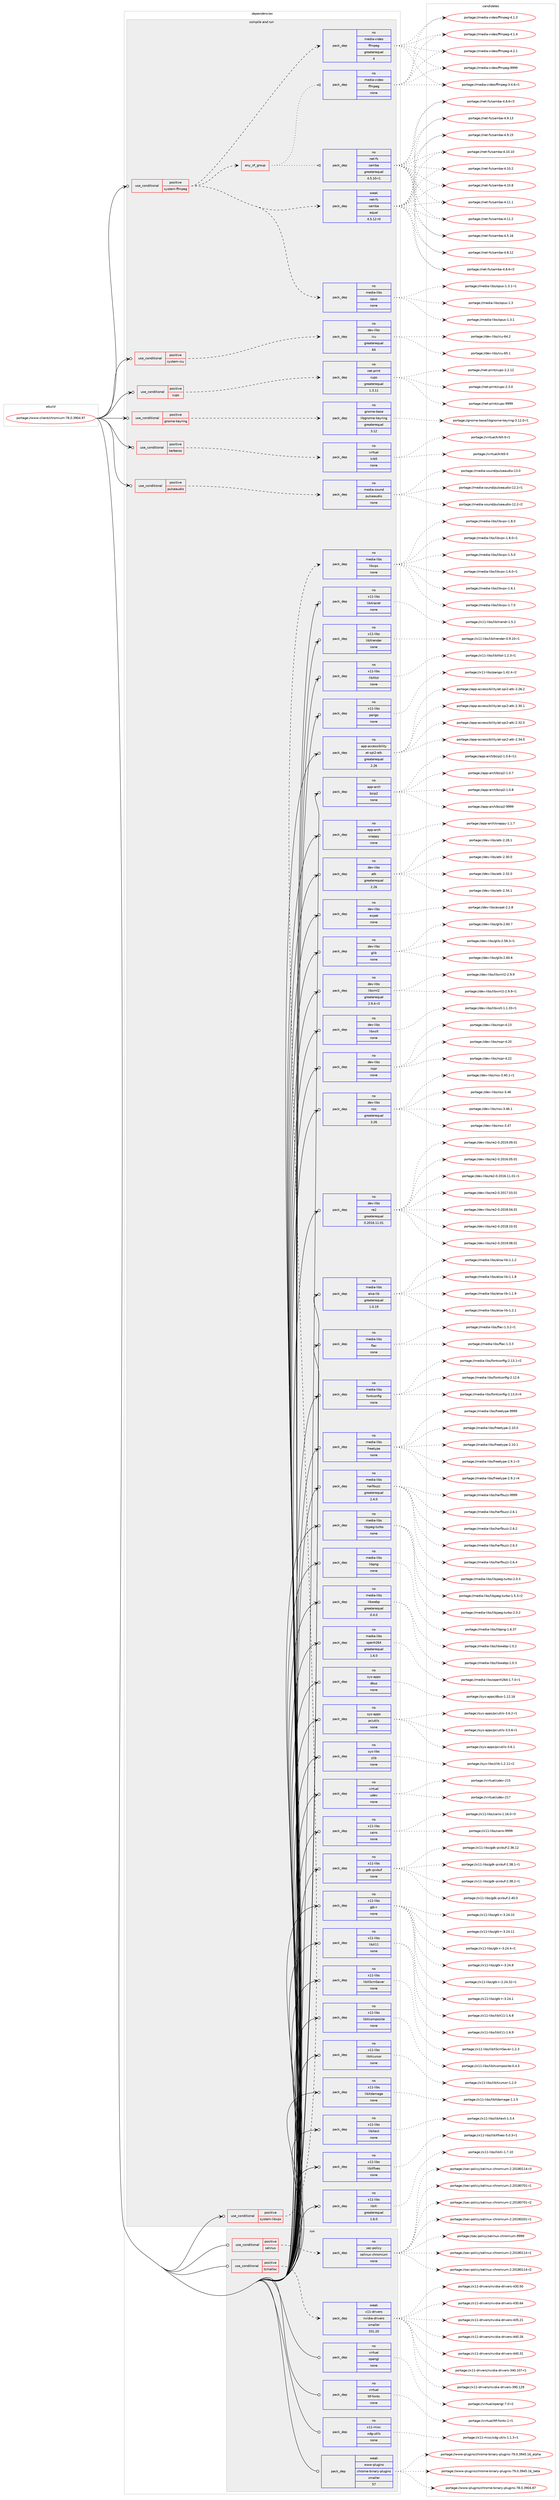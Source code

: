 digraph prolog {

# *************
# Graph options
# *************

newrank=true;
concentrate=true;
compound=true;
graph [rankdir=LR,fontname=Helvetica,fontsize=10,ranksep=1.5];#, ranksep=2.5, nodesep=0.2];
edge  [arrowhead=vee];
node  [fontname=Helvetica,fontsize=10];

# **********
# The ebuild
# **********

subgraph cluster_leftcol {
color=gray;
rank=same;
label=<<i>ebuild</i>>;
id [label="portage://www-client/chromium-78.0.3904.97", color=red, width=4, href="../www-client/chromium-78.0.3904.97.svg"];
}

# ****************
# The dependencies
# ****************

subgraph cluster_midcol {
color=gray;
label=<<i>dependencies</i>>;
subgraph cluster_compile {
fillcolor="#eeeeee";
style=filled;
label=<<i>compile</i>>;
}
subgraph cluster_compileandrun {
fillcolor="#eeeeee";
style=filled;
label=<<i>compile and run</i>>;
subgraph cond105910 {
dependency440175 [label=<<TABLE BORDER="0" CELLBORDER="1" CELLSPACING="0" CELLPADDING="4"><TR><TD ROWSPAN="3" CELLPADDING="10">use_conditional</TD></TR><TR><TD>positive</TD></TR><TR><TD>cups</TD></TR></TABLE>>, shape=none, color=red];
subgraph pack326461 {
dependency440176 [label=<<TABLE BORDER="0" CELLBORDER="1" CELLSPACING="0" CELLPADDING="4" WIDTH="220"><TR><TD ROWSPAN="6" CELLPADDING="30">pack_dep</TD></TR><TR><TD WIDTH="110">no</TD></TR><TR><TD>net-print</TD></TR><TR><TD>cups</TD></TR><TR><TD>greaterequal</TD></TR><TR><TD>1.3.11</TD></TR></TABLE>>, shape=none, color=blue];
}
dependency440175:e -> dependency440176:w [weight=20,style="dashed",arrowhead="vee"];
}
id:e -> dependency440175:w [weight=20,style="solid",arrowhead="odotvee"];
subgraph cond105911 {
dependency440177 [label=<<TABLE BORDER="0" CELLBORDER="1" CELLSPACING="0" CELLPADDING="4"><TR><TD ROWSPAN="3" CELLPADDING="10">use_conditional</TD></TR><TR><TD>positive</TD></TR><TR><TD>gnome-keyring</TD></TR></TABLE>>, shape=none, color=red];
subgraph pack326462 {
dependency440178 [label=<<TABLE BORDER="0" CELLBORDER="1" CELLSPACING="0" CELLPADDING="4" WIDTH="220"><TR><TD ROWSPAN="6" CELLPADDING="30">pack_dep</TD></TR><TR><TD WIDTH="110">no</TD></TR><TR><TD>gnome-base</TD></TR><TR><TD>libgnome-keyring</TD></TR><TR><TD>greaterequal</TD></TR><TR><TD>3.12</TD></TR></TABLE>>, shape=none, color=blue];
}
dependency440177:e -> dependency440178:w [weight=20,style="dashed",arrowhead="vee"];
}
id:e -> dependency440177:w [weight=20,style="solid",arrowhead="odotvee"];
subgraph cond105912 {
dependency440179 [label=<<TABLE BORDER="0" CELLBORDER="1" CELLSPACING="0" CELLPADDING="4"><TR><TD ROWSPAN="3" CELLPADDING="10">use_conditional</TD></TR><TR><TD>positive</TD></TR><TR><TD>kerberos</TD></TR></TABLE>>, shape=none, color=red];
subgraph pack326463 {
dependency440180 [label=<<TABLE BORDER="0" CELLBORDER="1" CELLSPACING="0" CELLPADDING="4" WIDTH="220"><TR><TD ROWSPAN="6" CELLPADDING="30">pack_dep</TD></TR><TR><TD WIDTH="110">no</TD></TR><TR><TD>virtual</TD></TR><TR><TD>krb5</TD></TR><TR><TD>none</TD></TR><TR><TD></TD></TR></TABLE>>, shape=none, color=blue];
}
dependency440179:e -> dependency440180:w [weight=20,style="dashed",arrowhead="vee"];
}
id:e -> dependency440179:w [weight=20,style="solid",arrowhead="odotvee"];
subgraph cond105913 {
dependency440181 [label=<<TABLE BORDER="0" CELLBORDER="1" CELLSPACING="0" CELLPADDING="4"><TR><TD ROWSPAN="3" CELLPADDING="10">use_conditional</TD></TR><TR><TD>positive</TD></TR><TR><TD>pulseaudio</TD></TR></TABLE>>, shape=none, color=red];
subgraph pack326464 {
dependency440182 [label=<<TABLE BORDER="0" CELLBORDER="1" CELLSPACING="0" CELLPADDING="4" WIDTH="220"><TR><TD ROWSPAN="6" CELLPADDING="30">pack_dep</TD></TR><TR><TD WIDTH="110">no</TD></TR><TR><TD>media-sound</TD></TR><TR><TD>pulseaudio</TD></TR><TR><TD>none</TD></TR><TR><TD></TD></TR></TABLE>>, shape=none, color=blue];
}
dependency440181:e -> dependency440182:w [weight=20,style="dashed",arrowhead="vee"];
}
id:e -> dependency440181:w [weight=20,style="solid",arrowhead="odotvee"];
subgraph cond105914 {
dependency440183 [label=<<TABLE BORDER="0" CELLBORDER="1" CELLSPACING="0" CELLPADDING="4"><TR><TD ROWSPAN="3" CELLPADDING="10">use_conditional</TD></TR><TR><TD>positive</TD></TR><TR><TD>system-ffmpeg</TD></TR></TABLE>>, shape=none, color=red];
subgraph pack326465 {
dependency440184 [label=<<TABLE BORDER="0" CELLBORDER="1" CELLSPACING="0" CELLPADDING="4" WIDTH="220"><TR><TD ROWSPAN="6" CELLPADDING="30">pack_dep</TD></TR><TR><TD WIDTH="110">no</TD></TR><TR><TD>media-video</TD></TR><TR><TD>ffmpeg</TD></TR><TR><TD>greaterequal</TD></TR><TR><TD>4</TD></TR></TABLE>>, shape=none, color=blue];
}
dependency440183:e -> dependency440184:w [weight=20,style="dashed",arrowhead="vee"];
subgraph any7538 {
dependency440185 [label=<<TABLE BORDER="0" CELLBORDER="1" CELLSPACING="0" CELLPADDING="4"><TR><TD CELLPADDING="10">any_of_group</TD></TR></TABLE>>, shape=none, color=red];subgraph pack326466 {
dependency440186 [label=<<TABLE BORDER="0" CELLBORDER="1" CELLSPACING="0" CELLPADDING="4" WIDTH="220"><TR><TD ROWSPAN="6" CELLPADDING="30">pack_dep</TD></TR><TR><TD WIDTH="110">no</TD></TR><TR><TD>media-video</TD></TR><TR><TD>ffmpeg</TD></TR><TR><TD>none</TD></TR><TR><TD></TD></TR></TABLE>>, shape=none, color=blue];
}
dependency440185:e -> dependency440186:w [weight=20,style="dotted",arrowhead="oinv"];
subgraph pack326467 {
dependency440187 [label=<<TABLE BORDER="0" CELLBORDER="1" CELLSPACING="0" CELLPADDING="4" WIDTH="220"><TR><TD ROWSPAN="6" CELLPADDING="30">pack_dep</TD></TR><TR><TD WIDTH="110">no</TD></TR><TR><TD>net-fs</TD></TR><TR><TD>samba</TD></TR><TR><TD>greaterequal</TD></TR><TR><TD>4.5.10-r1</TD></TR></TABLE>>, shape=none, color=blue];
}
dependency440185:e -> dependency440187:w [weight=20,style="dotted",arrowhead="oinv"];
}
dependency440183:e -> dependency440185:w [weight=20,style="dashed",arrowhead="vee"];
subgraph pack326468 {
dependency440188 [label=<<TABLE BORDER="0" CELLBORDER="1" CELLSPACING="0" CELLPADDING="4" WIDTH="220"><TR><TD ROWSPAN="6" CELLPADDING="30">pack_dep</TD></TR><TR><TD WIDTH="110">weak</TD></TR><TR><TD>net-fs</TD></TR><TR><TD>samba</TD></TR><TR><TD>equal</TD></TR><TR><TD>4.5.12-r0</TD></TR></TABLE>>, shape=none, color=blue];
}
dependency440183:e -> dependency440188:w [weight=20,style="dashed",arrowhead="vee"];
subgraph pack326469 {
dependency440189 [label=<<TABLE BORDER="0" CELLBORDER="1" CELLSPACING="0" CELLPADDING="4" WIDTH="220"><TR><TD ROWSPAN="6" CELLPADDING="30">pack_dep</TD></TR><TR><TD WIDTH="110">no</TD></TR><TR><TD>media-libs</TD></TR><TR><TD>opus</TD></TR><TR><TD>none</TD></TR><TR><TD></TD></TR></TABLE>>, shape=none, color=blue];
}
dependency440183:e -> dependency440189:w [weight=20,style="dashed",arrowhead="vee"];
}
id:e -> dependency440183:w [weight=20,style="solid",arrowhead="odotvee"];
subgraph cond105915 {
dependency440190 [label=<<TABLE BORDER="0" CELLBORDER="1" CELLSPACING="0" CELLPADDING="4"><TR><TD ROWSPAN="3" CELLPADDING="10">use_conditional</TD></TR><TR><TD>positive</TD></TR><TR><TD>system-icu</TD></TR></TABLE>>, shape=none, color=red];
subgraph pack326470 {
dependency440191 [label=<<TABLE BORDER="0" CELLBORDER="1" CELLSPACING="0" CELLPADDING="4" WIDTH="220"><TR><TD ROWSPAN="6" CELLPADDING="30">pack_dep</TD></TR><TR><TD WIDTH="110">no</TD></TR><TR><TD>dev-libs</TD></TR><TR><TD>icu</TD></TR><TR><TD>greaterequal</TD></TR><TR><TD>64</TD></TR></TABLE>>, shape=none, color=blue];
}
dependency440190:e -> dependency440191:w [weight=20,style="dashed",arrowhead="vee"];
}
id:e -> dependency440190:w [weight=20,style="solid",arrowhead="odotvee"];
subgraph cond105916 {
dependency440192 [label=<<TABLE BORDER="0" CELLBORDER="1" CELLSPACING="0" CELLPADDING="4"><TR><TD ROWSPAN="3" CELLPADDING="10">use_conditional</TD></TR><TR><TD>positive</TD></TR><TR><TD>system-libvpx</TD></TR></TABLE>>, shape=none, color=red];
subgraph pack326471 {
dependency440193 [label=<<TABLE BORDER="0" CELLBORDER="1" CELLSPACING="0" CELLPADDING="4" WIDTH="220"><TR><TD ROWSPAN="6" CELLPADDING="30">pack_dep</TD></TR><TR><TD WIDTH="110">no</TD></TR><TR><TD>media-libs</TD></TR><TR><TD>libvpx</TD></TR><TR><TD>none</TD></TR><TR><TD></TD></TR></TABLE>>, shape=none, color=blue];
}
dependency440192:e -> dependency440193:w [weight=20,style="dashed",arrowhead="vee"];
}
id:e -> dependency440192:w [weight=20,style="solid",arrowhead="odotvee"];
subgraph pack326472 {
dependency440194 [label=<<TABLE BORDER="0" CELLBORDER="1" CELLSPACING="0" CELLPADDING="4" WIDTH="220"><TR><TD ROWSPAN="6" CELLPADDING="30">pack_dep</TD></TR><TR><TD WIDTH="110">no</TD></TR><TR><TD>app-accessibility</TD></TR><TR><TD>at-spi2-atk</TD></TR><TR><TD>greaterequal</TD></TR><TR><TD>2.26</TD></TR></TABLE>>, shape=none, color=blue];
}
id:e -> dependency440194:w [weight=20,style="solid",arrowhead="odotvee"];
subgraph pack326473 {
dependency440195 [label=<<TABLE BORDER="0" CELLBORDER="1" CELLSPACING="0" CELLPADDING="4" WIDTH="220"><TR><TD ROWSPAN="6" CELLPADDING="30">pack_dep</TD></TR><TR><TD WIDTH="110">no</TD></TR><TR><TD>app-arch</TD></TR><TR><TD>bzip2</TD></TR><TR><TD>none</TD></TR><TR><TD></TD></TR></TABLE>>, shape=none, color=blue];
}
id:e -> dependency440195:w [weight=20,style="solid",arrowhead="odotvee"];
subgraph pack326474 {
dependency440196 [label=<<TABLE BORDER="0" CELLBORDER="1" CELLSPACING="0" CELLPADDING="4" WIDTH="220"><TR><TD ROWSPAN="6" CELLPADDING="30">pack_dep</TD></TR><TR><TD WIDTH="110">no</TD></TR><TR><TD>app-arch</TD></TR><TR><TD>snappy</TD></TR><TR><TD>none</TD></TR><TR><TD></TD></TR></TABLE>>, shape=none, color=blue];
}
id:e -> dependency440196:w [weight=20,style="solid",arrowhead="odotvee"];
subgraph pack326475 {
dependency440197 [label=<<TABLE BORDER="0" CELLBORDER="1" CELLSPACING="0" CELLPADDING="4" WIDTH="220"><TR><TD ROWSPAN="6" CELLPADDING="30">pack_dep</TD></TR><TR><TD WIDTH="110">no</TD></TR><TR><TD>dev-libs</TD></TR><TR><TD>atk</TD></TR><TR><TD>greaterequal</TD></TR><TR><TD>2.26</TD></TR></TABLE>>, shape=none, color=blue];
}
id:e -> dependency440197:w [weight=20,style="solid",arrowhead="odotvee"];
subgraph pack326476 {
dependency440198 [label=<<TABLE BORDER="0" CELLBORDER="1" CELLSPACING="0" CELLPADDING="4" WIDTH="220"><TR><TD ROWSPAN="6" CELLPADDING="30">pack_dep</TD></TR><TR><TD WIDTH="110">no</TD></TR><TR><TD>dev-libs</TD></TR><TR><TD>expat</TD></TR><TR><TD>none</TD></TR><TR><TD></TD></TR></TABLE>>, shape=none, color=blue];
}
id:e -> dependency440198:w [weight=20,style="solid",arrowhead="odotvee"];
subgraph pack326477 {
dependency440199 [label=<<TABLE BORDER="0" CELLBORDER="1" CELLSPACING="0" CELLPADDING="4" WIDTH="220"><TR><TD ROWSPAN="6" CELLPADDING="30">pack_dep</TD></TR><TR><TD WIDTH="110">no</TD></TR><TR><TD>dev-libs</TD></TR><TR><TD>glib</TD></TR><TR><TD>none</TD></TR><TR><TD></TD></TR></TABLE>>, shape=none, color=blue];
}
id:e -> dependency440199:w [weight=20,style="solid",arrowhead="odotvee"];
subgraph pack326478 {
dependency440200 [label=<<TABLE BORDER="0" CELLBORDER="1" CELLSPACING="0" CELLPADDING="4" WIDTH="220"><TR><TD ROWSPAN="6" CELLPADDING="30">pack_dep</TD></TR><TR><TD WIDTH="110">no</TD></TR><TR><TD>dev-libs</TD></TR><TR><TD>libxml2</TD></TR><TR><TD>greaterequal</TD></TR><TR><TD>2.9.4-r3</TD></TR></TABLE>>, shape=none, color=blue];
}
id:e -> dependency440200:w [weight=20,style="solid",arrowhead="odotvee"];
subgraph pack326479 {
dependency440201 [label=<<TABLE BORDER="0" CELLBORDER="1" CELLSPACING="0" CELLPADDING="4" WIDTH="220"><TR><TD ROWSPAN="6" CELLPADDING="30">pack_dep</TD></TR><TR><TD WIDTH="110">no</TD></TR><TR><TD>dev-libs</TD></TR><TR><TD>libxslt</TD></TR><TR><TD>none</TD></TR><TR><TD></TD></TR></TABLE>>, shape=none, color=blue];
}
id:e -> dependency440201:w [weight=20,style="solid",arrowhead="odotvee"];
subgraph pack326480 {
dependency440202 [label=<<TABLE BORDER="0" CELLBORDER="1" CELLSPACING="0" CELLPADDING="4" WIDTH="220"><TR><TD ROWSPAN="6" CELLPADDING="30">pack_dep</TD></TR><TR><TD WIDTH="110">no</TD></TR><TR><TD>dev-libs</TD></TR><TR><TD>nspr</TD></TR><TR><TD>none</TD></TR><TR><TD></TD></TR></TABLE>>, shape=none, color=blue];
}
id:e -> dependency440202:w [weight=20,style="solid",arrowhead="odotvee"];
subgraph pack326481 {
dependency440203 [label=<<TABLE BORDER="0" CELLBORDER="1" CELLSPACING="0" CELLPADDING="4" WIDTH="220"><TR><TD ROWSPAN="6" CELLPADDING="30">pack_dep</TD></TR><TR><TD WIDTH="110">no</TD></TR><TR><TD>dev-libs</TD></TR><TR><TD>nss</TD></TR><TR><TD>greaterequal</TD></TR><TR><TD>3.26</TD></TR></TABLE>>, shape=none, color=blue];
}
id:e -> dependency440203:w [weight=20,style="solid",arrowhead="odotvee"];
subgraph pack326482 {
dependency440204 [label=<<TABLE BORDER="0" CELLBORDER="1" CELLSPACING="0" CELLPADDING="4" WIDTH="220"><TR><TD ROWSPAN="6" CELLPADDING="30">pack_dep</TD></TR><TR><TD WIDTH="110">no</TD></TR><TR><TD>dev-libs</TD></TR><TR><TD>re2</TD></TR><TR><TD>greaterequal</TD></TR><TR><TD>0.2016.11.01</TD></TR></TABLE>>, shape=none, color=blue];
}
id:e -> dependency440204:w [weight=20,style="solid",arrowhead="odotvee"];
subgraph pack326483 {
dependency440205 [label=<<TABLE BORDER="0" CELLBORDER="1" CELLSPACING="0" CELLPADDING="4" WIDTH="220"><TR><TD ROWSPAN="6" CELLPADDING="30">pack_dep</TD></TR><TR><TD WIDTH="110">no</TD></TR><TR><TD>media-libs</TD></TR><TR><TD>alsa-lib</TD></TR><TR><TD>greaterequal</TD></TR><TR><TD>1.0.19</TD></TR></TABLE>>, shape=none, color=blue];
}
id:e -> dependency440205:w [weight=20,style="solid",arrowhead="odotvee"];
subgraph pack326484 {
dependency440206 [label=<<TABLE BORDER="0" CELLBORDER="1" CELLSPACING="0" CELLPADDING="4" WIDTH="220"><TR><TD ROWSPAN="6" CELLPADDING="30">pack_dep</TD></TR><TR><TD WIDTH="110">no</TD></TR><TR><TD>media-libs</TD></TR><TR><TD>flac</TD></TR><TR><TD>none</TD></TR><TR><TD></TD></TR></TABLE>>, shape=none, color=blue];
}
id:e -> dependency440206:w [weight=20,style="solid",arrowhead="odotvee"];
subgraph pack326485 {
dependency440207 [label=<<TABLE BORDER="0" CELLBORDER="1" CELLSPACING="0" CELLPADDING="4" WIDTH="220"><TR><TD ROWSPAN="6" CELLPADDING="30">pack_dep</TD></TR><TR><TD WIDTH="110">no</TD></TR><TR><TD>media-libs</TD></TR><TR><TD>fontconfig</TD></TR><TR><TD>none</TD></TR><TR><TD></TD></TR></TABLE>>, shape=none, color=blue];
}
id:e -> dependency440207:w [weight=20,style="solid",arrowhead="odotvee"];
subgraph pack326486 {
dependency440208 [label=<<TABLE BORDER="0" CELLBORDER="1" CELLSPACING="0" CELLPADDING="4" WIDTH="220"><TR><TD ROWSPAN="6" CELLPADDING="30">pack_dep</TD></TR><TR><TD WIDTH="110">no</TD></TR><TR><TD>media-libs</TD></TR><TR><TD>freetype</TD></TR><TR><TD>none</TD></TR><TR><TD></TD></TR></TABLE>>, shape=none, color=blue];
}
id:e -> dependency440208:w [weight=20,style="solid",arrowhead="odotvee"];
subgraph pack326487 {
dependency440209 [label=<<TABLE BORDER="0" CELLBORDER="1" CELLSPACING="0" CELLPADDING="4" WIDTH="220"><TR><TD ROWSPAN="6" CELLPADDING="30">pack_dep</TD></TR><TR><TD WIDTH="110">no</TD></TR><TR><TD>media-libs</TD></TR><TR><TD>harfbuzz</TD></TR><TR><TD>greaterequal</TD></TR><TR><TD>2.4.0</TD></TR></TABLE>>, shape=none, color=blue];
}
id:e -> dependency440209:w [weight=20,style="solid",arrowhead="odotvee"];
subgraph pack326488 {
dependency440210 [label=<<TABLE BORDER="0" CELLBORDER="1" CELLSPACING="0" CELLPADDING="4" WIDTH="220"><TR><TD ROWSPAN="6" CELLPADDING="30">pack_dep</TD></TR><TR><TD WIDTH="110">no</TD></TR><TR><TD>media-libs</TD></TR><TR><TD>libjpeg-turbo</TD></TR><TR><TD>none</TD></TR><TR><TD></TD></TR></TABLE>>, shape=none, color=blue];
}
id:e -> dependency440210:w [weight=20,style="solid",arrowhead="odotvee"];
subgraph pack326489 {
dependency440211 [label=<<TABLE BORDER="0" CELLBORDER="1" CELLSPACING="0" CELLPADDING="4" WIDTH="220"><TR><TD ROWSPAN="6" CELLPADDING="30">pack_dep</TD></TR><TR><TD WIDTH="110">no</TD></TR><TR><TD>media-libs</TD></TR><TR><TD>libpng</TD></TR><TR><TD>none</TD></TR><TR><TD></TD></TR></TABLE>>, shape=none, color=blue];
}
id:e -> dependency440211:w [weight=20,style="solid",arrowhead="odotvee"];
subgraph pack326490 {
dependency440212 [label=<<TABLE BORDER="0" CELLBORDER="1" CELLSPACING="0" CELLPADDING="4" WIDTH="220"><TR><TD ROWSPAN="6" CELLPADDING="30">pack_dep</TD></TR><TR><TD WIDTH="110">no</TD></TR><TR><TD>media-libs</TD></TR><TR><TD>libwebp</TD></TR><TR><TD>greaterequal</TD></TR><TR><TD>0.4.0</TD></TR></TABLE>>, shape=none, color=blue];
}
id:e -> dependency440212:w [weight=20,style="solid",arrowhead="odotvee"];
subgraph pack326491 {
dependency440213 [label=<<TABLE BORDER="0" CELLBORDER="1" CELLSPACING="0" CELLPADDING="4" WIDTH="220"><TR><TD ROWSPAN="6" CELLPADDING="30">pack_dep</TD></TR><TR><TD WIDTH="110">no</TD></TR><TR><TD>media-libs</TD></TR><TR><TD>openh264</TD></TR><TR><TD>greaterequal</TD></TR><TR><TD>1.6.0</TD></TR></TABLE>>, shape=none, color=blue];
}
id:e -> dependency440213:w [weight=20,style="solid",arrowhead="odotvee"];
subgraph pack326492 {
dependency440214 [label=<<TABLE BORDER="0" CELLBORDER="1" CELLSPACING="0" CELLPADDING="4" WIDTH="220"><TR><TD ROWSPAN="6" CELLPADDING="30">pack_dep</TD></TR><TR><TD WIDTH="110">no</TD></TR><TR><TD>sys-apps</TD></TR><TR><TD>dbus</TD></TR><TR><TD>none</TD></TR><TR><TD></TD></TR></TABLE>>, shape=none, color=blue];
}
id:e -> dependency440214:w [weight=20,style="solid",arrowhead="odotvee"];
subgraph pack326493 {
dependency440215 [label=<<TABLE BORDER="0" CELLBORDER="1" CELLSPACING="0" CELLPADDING="4" WIDTH="220"><TR><TD ROWSPAN="6" CELLPADDING="30">pack_dep</TD></TR><TR><TD WIDTH="110">no</TD></TR><TR><TD>sys-apps</TD></TR><TR><TD>pciutils</TD></TR><TR><TD>none</TD></TR><TR><TD></TD></TR></TABLE>>, shape=none, color=blue];
}
id:e -> dependency440215:w [weight=20,style="solid",arrowhead="odotvee"];
subgraph pack326494 {
dependency440216 [label=<<TABLE BORDER="0" CELLBORDER="1" CELLSPACING="0" CELLPADDING="4" WIDTH="220"><TR><TD ROWSPAN="6" CELLPADDING="30">pack_dep</TD></TR><TR><TD WIDTH="110">no</TD></TR><TR><TD>sys-libs</TD></TR><TR><TD>zlib</TD></TR><TR><TD>none</TD></TR><TR><TD></TD></TR></TABLE>>, shape=none, color=blue];
}
id:e -> dependency440216:w [weight=20,style="solid",arrowhead="odotvee"];
subgraph pack326495 {
dependency440217 [label=<<TABLE BORDER="0" CELLBORDER="1" CELLSPACING="0" CELLPADDING="4" WIDTH="220"><TR><TD ROWSPAN="6" CELLPADDING="30">pack_dep</TD></TR><TR><TD WIDTH="110">no</TD></TR><TR><TD>virtual</TD></TR><TR><TD>udev</TD></TR><TR><TD>none</TD></TR><TR><TD></TD></TR></TABLE>>, shape=none, color=blue];
}
id:e -> dependency440217:w [weight=20,style="solid",arrowhead="odotvee"];
subgraph pack326496 {
dependency440218 [label=<<TABLE BORDER="0" CELLBORDER="1" CELLSPACING="0" CELLPADDING="4" WIDTH="220"><TR><TD ROWSPAN="6" CELLPADDING="30">pack_dep</TD></TR><TR><TD WIDTH="110">no</TD></TR><TR><TD>x11-libs</TD></TR><TR><TD>cairo</TD></TR><TR><TD>none</TD></TR><TR><TD></TD></TR></TABLE>>, shape=none, color=blue];
}
id:e -> dependency440218:w [weight=20,style="solid",arrowhead="odotvee"];
subgraph pack326497 {
dependency440219 [label=<<TABLE BORDER="0" CELLBORDER="1" CELLSPACING="0" CELLPADDING="4" WIDTH="220"><TR><TD ROWSPAN="6" CELLPADDING="30">pack_dep</TD></TR><TR><TD WIDTH="110">no</TD></TR><TR><TD>x11-libs</TD></TR><TR><TD>gdk-pixbuf</TD></TR><TR><TD>none</TD></TR><TR><TD></TD></TR></TABLE>>, shape=none, color=blue];
}
id:e -> dependency440219:w [weight=20,style="solid",arrowhead="odotvee"];
subgraph pack326498 {
dependency440220 [label=<<TABLE BORDER="0" CELLBORDER="1" CELLSPACING="0" CELLPADDING="4" WIDTH="220"><TR><TD ROWSPAN="6" CELLPADDING="30">pack_dep</TD></TR><TR><TD WIDTH="110">no</TD></TR><TR><TD>x11-libs</TD></TR><TR><TD>gtk+</TD></TR><TR><TD>none</TD></TR><TR><TD></TD></TR></TABLE>>, shape=none, color=blue];
}
id:e -> dependency440220:w [weight=20,style="solid",arrowhead="odotvee"];
subgraph pack326499 {
dependency440221 [label=<<TABLE BORDER="0" CELLBORDER="1" CELLSPACING="0" CELLPADDING="4" WIDTH="220"><TR><TD ROWSPAN="6" CELLPADDING="30">pack_dep</TD></TR><TR><TD WIDTH="110">no</TD></TR><TR><TD>x11-libs</TD></TR><TR><TD>libX11</TD></TR><TR><TD>none</TD></TR><TR><TD></TD></TR></TABLE>>, shape=none, color=blue];
}
id:e -> dependency440221:w [weight=20,style="solid",arrowhead="odotvee"];
subgraph pack326500 {
dependency440222 [label=<<TABLE BORDER="0" CELLBORDER="1" CELLSPACING="0" CELLPADDING="4" WIDTH="220"><TR><TD ROWSPAN="6" CELLPADDING="30">pack_dep</TD></TR><TR><TD WIDTH="110">no</TD></TR><TR><TD>x11-libs</TD></TR><TR><TD>libXScrnSaver</TD></TR><TR><TD>none</TD></TR><TR><TD></TD></TR></TABLE>>, shape=none, color=blue];
}
id:e -> dependency440222:w [weight=20,style="solid",arrowhead="odotvee"];
subgraph pack326501 {
dependency440223 [label=<<TABLE BORDER="0" CELLBORDER="1" CELLSPACING="0" CELLPADDING="4" WIDTH="220"><TR><TD ROWSPAN="6" CELLPADDING="30">pack_dep</TD></TR><TR><TD WIDTH="110">no</TD></TR><TR><TD>x11-libs</TD></TR><TR><TD>libXcomposite</TD></TR><TR><TD>none</TD></TR><TR><TD></TD></TR></TABLE>>, shape=none, color=blue];
}
id:e -> dependency440223:w [weight=20,style="solid",arrowhead="odotvee"];
subgraph pack326502 {
dependency440224 [label=<<TABLE BORDER="0" CELLBORDER="1" CELLSPACING="0" CELLPADDING="4" WIDTH="220"><TR><TD ROWSPAN="6" CELLPADDING="30">pack_dep</TD></TR><TR><TD WIDTH="110">no</TD></TR><TR><TD>x11-libs</TD></TR><TR><TD>libXcursor</TD></TR><TR><TD>none</TD></TR><TR><TD></TD></TR></TABLE>>, shape=none, color=blue];
}
id:e -> dependency440224:w [weight=20,style="solid",arrowhead="odotvee"];
subgraph pack326503 {
dependency440225 [label=<<TABLE BORDER="0" CELLBORDER="1" CELLSPACING="0" CELLPADDING="4" WIDTH="220"><TR><TD ROWSPAN="6" CELLPADDING="30">pack_dep</TD></TR><TR><TD WIDTH="110">no</TD></TR><TR><TD>x11-libs</TD></TR><TR><TD>libXdamage</TD></TR><TR><TD>none</TD></TR><TR><TD></TD></TR></TABLE>>, shape=none, color=blue];
}
id:e -> dependency440225:w [weight=20,style="solid",arrowhead="odotvee"];
subgraph pack326504 {
dependency440226 [label=<<TABLE BORDER="0" CELLBORDER="1" CELLSPACING="0" CELLPADDING="4" WIDTH="220"><TR><TD ROWSPAN="6" CELLPADDING="30">pack_dep</TD></TR><TR><TD WIDTH="110">no</TD></TR><TR><TD>x11-libs</TD></TR><TR><TD>libXext</TD></TR><TR><TD>none</TD></TR><TR><TD></TD></TR></TABLE>>, shape=none, color=blue];
}
id:e -> dependency440226:w [weight=20,style="solid",arrowhead="odotvee"];
subgraph pack326505 {
dependency440227 [label=<<TABLE BORDER="0" CELLBORDER="1" CELLSPACING="0" CELLPADDING="4" WIDTH="220"><TR><TD ROWSPAN="6" CELLPADDING="30">pack_dep</TD></TR><TR><TD WIDTH="110">no</TD></TR><TR><TD>x11-libs</TD></TR><TR><TD>libXfixes</TD></TR><TR><TD>none</TD></TR><TR><TD></TD></TR></TABLE>>, shape=none, color=blue];
}
id:e -> dependency440227:w [weight=20,style="solid",arrowhead="odotvee"];
subgraph pack326506 {
dependency440228 [label=<<TABLE BORDER="0" CELLBORDER="1" CELLSPACING="0" CELLPADDING="4" WIDTH="220"><TR><TD ROWSPAN="6" CELLPADDING="30">pack_dep</TD></TR><TR><TD WIDTH="110">no</TD></TR><TR><TD>x11-libs</TD></TR><TR><TD>libXi</TD></TR><TR><TD>greaterequal</TD></TR><TR><TD>1.6.0</TD></TR></TABLE>>, shape=none, color=blue];
}
id:e -> dependency440228:w [weight=20,style="solid",arrowhead="odotvee"];
subgraph pack326507 {
dependency440229 [label=<<TABLE BORDER="0" CELLBORDER="1" CELLSPACING="0" CELLPADDING="4" WIDTH="220"><TR><TD ROWSPAN="6" CELLPADDING="30">pack_dep</TD></TR><TR><TD WIDTH="110">no</TD></TR><TR><TD>x11-libs</TD></TR><TR><TD>libXrandr</TD></TR><TR><TD>none</TD></TR><TR><TD></TD></TR></TABLE>>, shape=none, color=blue];
}
id:e -> dependency440229:w [weight=20,style="solid",arrowhead="odotvee"];
subgraph pack326508 {
dependency440230 [label=<<TABLE BORDER="0" CELLBORDER="1" CELLSPACING="0" CELLPADDING="4" WIDTH="220"><TR><TD ROWSPAN="6" CELLPADDING="30">pack_dep</TD></TR><TR><TD WIDTH="110">no</TD></TR><TR><TD>x11-libs</TD></TR><TR><TD>libXrender</TD></TR><TR><TD>none</TD></TR><TR><TD></TD></TR></TABLE>>, shape=none, color=blue];
}
id:e -> dependency440230:w [weight=20,style="solid",arrowhead="odotvee"];
subgraph pack326509 {
dependency440231 [label=<<TABLE BORDER="0" CELLBORDER="1" CELLSPACING="0" CELLPADDING="4" WIDTH="220"><TR><TD ROWSPAN="6" CELLPADDING="30">pack_dep</TD></TR><TR><TD WIDTH="110">no</TD></TR><TR><TD>x11-libs</TD></TR><TR><TD>libXtst</TD></TR><TR><TD>none</TD></TR><TR><TD></TD></TR></TABLE>>, shape=none, color=blue];
}
id:e -> dependency440231:w [weight=20,style="solid",arrowhead="odotvee"];
subgraph pack326510 {
dependency440232 [label=<<TABLE BORDER="0" CELLBORDER="1" CELLSPACING="0" CELLPADDING="4" WIDTH="220"><TR><TD ROWSPAN="6" CELLPADDING="30">pack_dep</TD></TR><TR><TD WIDTH="110">no</TD></TR><TR><TD>x11-libs</TD></TR><TR><TD>pango</TD></TR><TR><TD>none</TD></TR><TR><TD></TD></TR></TABLE>>, shape=none, color=blue];
}
id:e -> dependency440232:w [weight=20,style="solid",arrowhead="odotvee"];
}
subgraph cluster_run {
fillcolor="#eeeeee";
style=filled;
label=<<i>run</i>>;
subgraph cond105917 {
dependency440233 [label=<<TABLE BORDER="0" CELLBORDER="1" CELLSPACING="0" CELLPADDING="4"><TR><TD ROWSPAN="3" CELLPADDING="10">use_conditional</TD></TR><TR><TD>positive</TD></TR><TR><TD>selinux</TD></TR></TABLE>>, shape=none, color=red];
subgraph pack326511 {
dependency440234 [label=<<TABLE BORDER="0" CELLBORDER="1" CELLSPACING="0" CELLPADDING="4" WIDTH="220"><TR><TD ROWSPAN="6" CELLPADDING="30">pack_dep</TD></TR><TR><TD WIDTH="110">no</TD></TR><TR><TD>sec-policy</TD></TR><TR><TD>selinux-chromium</TD></TR><TR><TD>none</TD></TR><TR><TD></TD></TR></TABLE>>, shape=none, color=blue];
}
dependency440233:e -> dependency440234:w [weight=20,style="dashed",arrowhead="vee"];
}
id:e -> dependency440233:w [weight=20,style="solid",arrowhead="odot"];
subgraph cond105918 {
dependency440235 [label=<<TABLE BORDER="0" CELLBORDER="1" CELLSPACING="0" CELLPADDING="4"><TR><TD ROWSPAN="3" CELLPADDING="10">use_conditional</TD></TR><TR><TD>positive</TD></TR><TR><TD>tcmalloc</TD></TR></TABLE>>, shape=none, color=red];
subgraph pack326512 {
dependency440236 [label=<<TABLE BORDER="0" CELLBORDER="1" CELLSPACING="0" CELLPADDING="4" WIDTH="220"><TR><TD ROWSPAN="6" CELLPADDING="30">pack_dep</TD></TR><TR><TD WIDTH="110">weak</TD></TR><TR><TD>x11-drivers</TD></TR><TR><TD>nvidia-drivers</TD></TR><TR><TD>smaller</TD></TR><TR><TD>331.20</TD></TR></TABLE>>, shape=none, color=blue];
}
dependency440235:e -> dependency440236:w [weight=20,style="dashed",arrowhead="vee"];
}
id:e -> dependency440235:w [weight=20,style="solid",arrowhead="odot"];
subgraph pack326513 {
dependency440237 [label=<<TABLE BORDER="0" CELLBORDER="1" CELLSPACING="0" CELLPADDING="4" WIDTH="220"><TR><TD ROWSPAN="6" CELLPADDING="30">pack_dep</TD></TR><TR><TD WIDTH="110">no</TD></TR><TR><TD>virtual</TD></TR><TR><TD>opengl</TD></TR><TR><TD>none</TD></TR><TR><TD></TD></TR></TABLE>>, shape=none, color=blue];
}
id:e -> dependency440237:w [weight=20,style="solid",arrowhead="odot"];
subgraph pack326514 {
dependency440238 [label=<<TABLE BORDER="0" CELLBORDER="1" CELLSPACING="0" CELLPADDING="4" WIDTH="220"><TR><TD ROWSPAN="6" CELLPADDING="30">pack_dep</TD></TR><TR><TD WIDTH="110">no</TD></TR><TR><TD>virtual</TD></TR><TR><TD>ttf-fonts</TD></TR><TR><TD>none</TD></TR><TR><TD></TD></TR></TABLE>>, shape=none, color=blue];
}
id:e -> dependency440238:w [weight=20,style="solid",arrowhead="odot"];
subgraph pack326515 {
dependency440239 [label=<<TABLE BORDER="0" CELLBORDER="1" CELLSPACING="0" CELLPADDING="4" WIDTH="220"><TR><TD ROWSPAN="6" CELLPADDING="30">pack_dep</TD></TR><TR><TD WIDTH="110">no</TD></TR><TR><TD>x11-misc</TD></TR><TR><TD>xdg-utils</TD></TR><TR><TD>none</TD></TR><TR><TD></TD></TR></TABLE>>, shape=none, color=blue];
}
id:e -> dependency440239:w [weight=20,style="solid",arrowhead="odot"];
subgraph pack326516 {
dependency440240 [label=<<TABLE BORDER="0" CELLBORDER="1" CELLSPACING="0" CELLPADDING="4" WIDTH="220"><TR><TD ROWSPAN="6" CELLPADDING="30">pack_dep</TD></TR><TR><TD WIDTH="110">weak</TD></TR><TR><TD>www-plugins</TD></TR><TR><TD>chrome-binary-plugins</TD></TR><TR><TD>smaller</TD></TR><TR><TD>57</TD></TR></TABLE>>, shape=none, color=blue];
}
id:e -> dependency440240:w [weight=20,style="solid",arrowhead="odot"];
}
}

# **************
# The candidates
# **************

subgraph cluster_choices {
rank=same;
color=gray;
label=<<i>candidates</i>>;

subgraph choice326461 {
color=black;
nodesep=1;
choiceportage11010111645112114105110116479911711211545504650464950 [label="portage://net-print/cups-2.2.12", color=red, width=4,href="../net-print/cups-2.2.12.svg"];
choiceportage110101116451121141051101164799117112115455046514648 [label="portage://net-print/cups-2.3.0", color=red, width=4,href="../net-print/cups-2.3.0.svg"];
choiceportage1101011164511211410511011647991171121154557575757 [label="portage://net-print/cups-9999", color=red, width=4,href="../net-print/cups-9999.svg"];
dependency440176:e -> choiceportage11010111645112114105110116479911711211545504650464950:w [style=dotted,weight="100"];
dependency440176:e -> choiceportage110101116451121141051101164799117112115455046514648:w [style=dotted,weight="100"];
dependency440176:e -> choiceportage1101011164511211410511011647991171121154557575757:w [style=dotted,weight="100"];
}
subgraph choice326462 {
color=black;
nodesep=1;
choiceportage103110111109101459897115101471081059810311011110910145107101121114105110103455146495046484511449 [label="portage://gnome-base/libgnome-keyring-3.12.0-r1", color=red, width=4,href="../gnome-base/libgnome-keyring-3.12.0-r1.svg"];
dependency440178:e -> choiceportage103110111109101459897115101471081059810311011110910145107101121114105110103455146495046484511449:w [style=dotted,weight="100"];
}
subgraph choice326463 {
color=black;
nodesep=1;
choiceportage118105114116117971084710711498534548 [label="portage://virtual/krb5-0", color=red, width=4,href="../virtual/krb5-0.svg"];
choiceportage1181051141161179710847107114985345484511449 [label="portage://virtual/krb5-0-r1", color=red, width=4,href="../virtual/krb5-0-r1.svg"];
dependency440180:e -> choiceportage118105114116117971084710711498534548:w [style=dotted,weight="100"];
dependency440180:e -> choiceportage1181051141161179710847107114985345484511449:w [style=dotted,weight="100"];
}
subgraph choice326464 {
color=black;
nodesep=1;
choiceportage1091011001059745115111117110100471121171081151019711710010511145495046504511449 [label="portage://media-sound/pulseaudio-12.2-r1", color=red, width=4,href="../media-sound/pulseaudio-12.2-r1.svg"];
choiceportage1091011001059745115111117110100471121171081151019711710010511145495046504511450 [label="portage://media-sound/pulseaudio-12.2-r2", color=red, width=4,href="../media-sound/pulseaudio-12.2-r2.svg"];
choiceportage109101100105974511511111711010047112117108115101971171001051114549514648 [label="portage://media-sound/pulseaudio-13.0", color=red, width=4,href="../media-sound/pulseaudio-13.0.svg"];
dependency440182:e -> choiceportage1091011001059745115111117110100471121171081151019711710010511145495046504511449:w [style=dotted,weight="100"];
dependency440182:e -> choiceportage1091011001059745115111117110100471121171081151019711710010511145495046504511450:w [style=dotted,weight="100"];
dependency440182:e -> choiceportage109101100105974511511111711010047112117108115101971171001051114549514648:w [style=dotted,weight="100"];
}
subgraph choice326465 {
color=black;
nodesep=1;
choiceportage1091011001059745118105100101111471021021091121011034551465246544511449 [label="portage://media-video/ffmpeg-3.4.6-r1", color=red, width=4,href="../media-video/ffmpeg-3.4.6-r1.svg"];
choiceportage109101100105974511810510010111147102102109112101103455246494651 [label="portage://media-video/ffmpeg-4.1.3", color=red, width=4,href="../media-video/ffmpeg-4.1.3.svg"];
choiceportage109101100105974511810510010111147102102109112101103455246494652 [label="portage://media-video/ffmpeg-4.1.4", color=red, width=4,href="../media-video/ffmpeg-4.1.4.svg"];
choiceportage109101100105974511810510010111147102102109112101103455246504649 [label="portage://media-video/ffmpeg-4.2.1", color=red, width=4,href="../media-video/ffmpeg-4.2.1.svg"];
choiceportage1091011001059745118105100101111471021021091121011034557575757 [label="portage://media-video/ffmpeg-9999", color=red, width=4,href="../media-video/ffmpeg-9999.svg"];
dependency440184:e -> choiceportage1091011001059745118105100101111471021021091121011034551465246544511449:w [style=dotted,weight="100"];
dependency440184:e -> choiceportage109101100105974511810510010111147102102109112101103455246494651:w [style=dotted,weight="100"];
dependency440184:e -> choiceportage109101100105974511810510010111147102102109112101103455246494652:w [style=dotted,weight="100"];
dependency440184:e -> choiceportage109101100105974511810510010111147102102109112101103455246504649:w [style=dotted,weight="100"];
dependency440184:e -> choiceportage1091011001059745118105100101111471021021091121011034557575757:w [style=dotted,weight="100"];
}
subgraph choice326466 {
color=black;
nodesep=1;
choiceportage1091011001059745118105100101111471021021091121011034551465246544511449 [label="portage://media-video/ffmpeg-3.4.6-r1", color=red, width=4,href="../media-video/ffmpeg-3.4.6-r1.svg"];
choiceportage109101100105974511810510010111147102102109112101103455246494651 [label="portage://media-video/ffmpeg-4.1.3", color=red, width=4,href="../media-video/ffmpeg-4.1.3.svg"];
choiceportage109101100105974511810510010111147102102109112101103455246494652 [label="portage://media-video/ffmpeg-4.1.4", color=red, width=4,href="../media-video/ffmpeg-4.1.4.svg"];
choiceportage109101100105974511810510010111147102102109112101103455246504649 [label="portage://media-video/ffmpeg-4.2.1", color=red, width=4,href="../media-video/ffmpeg-4.2.1.svg"];
choiceportage1091011001059745118105100101111471021021091121011034557575757 [label="portage://media-video/ffmpeg-9999", color=red, width=4,href="../media-video/ffmpeg-9999.svg"];
dependency440186:e -> choiceportage1091011001059745118105100101111471021021091121011034551465246544511449:w [style=dotted,weight="100"];
dependency440186:e -> choiceportage109101100105974511810510010111147102102109112101103455246494651:w [style=dotted,weight="100"];
dependency440186:e -> choiceportage109101100105974511810510010111147102102109112101103455246494652:w [style=dotted,weight="100"];
dependency440186:e -> choiceportage109101100105974511810510010111147102102109112101103455246504649:w [style=dotted,weight="100"];
dependency440186:e -> choiceportage1091011001059745118105100101111471021021091121011034557575757:w [style=dotted,weight="100"];
}
subgraph choice326467 {
color=black;
nodesep=1;
choiceportage11010111645102115471159710998974552464948464948 [label="portage://net-fs/samba-4.10.10", color=red, width=4,href="../net-fs/samba-4.10.10.svg"];
choiceportage110101116451021154711597109989745524649484650 [label="portage://net-fs/samba-4.10.2", color=red, width=4,href="../net-fs/samba-4.10.2.svg"];
choiceportage110101116451021154711597109989745524649484656 [label="portage://net-fs/samba-4.10.8", color=red, width=4,href="../net-fs/samba-4.10.8.svg"];
choiceportage110101116451021154711597109989745524649494649 [label="portage://net-fs/samba-4.11.1", color=red, width=4,href="../net-fs/samba-4.11.1.svg"];
choiceportage110101116451021154711597109989745524649494650 [label="portage://net-fs/samba-4.11.2", color=red, width=4,href="../net-fs/samba-4.11.2.svg"];
choiceportage110101116451021154711597109989745524653464954 [label="portage://net-fs/samba-4.5.16", color=red, width=4,href="../net-fs/samba-4.5.16.svg"];
choiceportage110101116451021154711597109989745524656464950 [label="portage://net-fs/samba-4.8.12", color=red, width=4,href="../net-fs/samba-4.8.12.svg"];
choiceportage11010111645102115471159710998974552465646544511450 [label="portage://net-fs/samba-4.8.6-r2", color=red, width=4,href="../net-fs/samba-4.8.6-r2.svg"];
choiceportage11010111645102115471159710998974552465646544511451 [label="portage://net-fs/samba-4.8.6-r3", color=red, width=4,href="../net-fs/samba-4.8.6-r3.svg"];
choiceportage110101116451021154711597109989745524657464951 [label="portage://net-fs/samba-4.9.13", color=red, width=4,href="../net-fs/samba-4.9.13.svg"];
choiceportage110101116451021154711597109989745524657464953 [label="portage://net-fs/samba-4.9.15", color=red, width=4,href="../net-fs/samba-4.9.15.svg"];
dependency440187:e -> choiceportage11010111645102115471159710998974552464948464948:w [style=dotted,weight="100"];
dependency440187:e -> choiceportage110101116451021154711597109989745524649484650:w [style=dotted,weight="100"];
dependency440187:e -> choiceportage110101116451021154711597109989745524649484656:w [style=dotted,weight="100"];
dependency440187:e -> choiceportage110101116451021154711597109989745524649494649:w [style=dotted,weight="100"];
dependency440187:e -> choiceportage110101116451021154711597109989745524649494650:w [style=dotted,weight="100"];
dependency440187:e -> choiceportage110101116451021154711597109989745524653464954:w [style=dotted,weight="100"];
dependency440187:e -> choiceportage110101116451021154711597109989745524656464950:w [style=dotted,weight="100"];
dependency440187:e -> choiceportage11010111645102115471159710998974552465646544511450:w [style=dotted,weight="100"];
dependency440187:e -> choiceportage11010111645102115471159710998974552465646544511451:w [style=dotted,weight="100"];
dependency440187:e -> choiceportage110101116451021154711597109989745524657464951:w [style=dotted,weight="100"];
dependency440187:e -> choiceportage110101116451021154711597109989745524657464953:w [style=dotted,weight="100"];
}
subgraph choice326468 {
color=black;
nodesep=1;
choiceportage11010111645102115471159710998974552464948464948 [label="portage://net-fs/samba-4.10.10", color=red, width=4,href="../net-fs/samba-4.10.10.svg"];
choiceportage110101116451021154711597109989745524649484650 [label="portage://net-fs/samba-4.10.2", color=red, width=4,href="../net-fs/samba-4.10.2.svg"];
choiceportage110101116451021154711597109989745524649484656 [label="portage://net-fs/samba-4.10.8", color=red, width=4,href="../net-fs/samba-4.10.8.svg"];
choiceportage110101116451021154711597109989745524649494649 [label="portage://net-fs/samba-4.11.1", color=red, width=4,href="../net-fs/samba-4.11.1.svg"];
choiceportage110101116451021154711597109989745524649494650 [label="portage://net-fs/samba-4.11.2", color=red, width=4,href="../net-fs/samba-4.11.2.svg"];
choiceportage110101116451021154711597109989745524653464954 [label="portage://net-fs/samba-4.5.16", color=red, width=4,href="../net-fs/samba-4.5.16.svg"];
choiceportage110101116451021154711597109989745524656464950 [label="portage://net-fs/samba-4.8.12", color=red, width=4,href="../net-fs/samba-4.8.12.svg"];
choiceportage11010111645102115471159710998974552465646544511450 [label="portage://net-fs/samba-4.8.6-r2", color=red, width=4,href="../net-fs/samba-4.8.6-r2.svg"];
choiceportage11010111645102115471159710998974552465646544511451 [label="portage://net-fs/samba-4.8.6-r3", color=red, width=4,href="../net-fs/samba-4.8.6-r3.svg"];
choiceportage110101116451021154711597109989745524657464951 [label="portage://net-fs/samba-4.9.13", color=red, width=4,href="../net-fs/samba-4.9.13.svg"];
choiceportage110101116451021154711597109989745524657464953 [label="portage://net-fs/samba-4.9.15", color=red, width=4,href="../net-fs/samba-4.9.15.svg"];
dependency440188:e -> choiceportage11010111645102115471159710998974552464948464948:w [style=dotted,weight="100"];
dependency440188:e -> choiceportage110101116451021154711597109989745524649484650:w [style=dotted,weight="100"];
dependency440188:e -> choiceportage110101116451021154711597109989745524649484656:w [style=dotted,weight="100"];
dependency440188:e -> choiceportage110101116451021154711597109989745524649494649:w [style=dotted,weight="100"];
dependency440188:e -> choiceportage110101116451021154711597109989745524649494650:w [style=dotted,weight="100"];
dependency440188:e -> choiceportage110101116451021154711597109989745524653464954:w [style=dotted,weight="100"];
dependency440188:e -> choiceportage110101116451021154711597109989745524656464950:w [style=dotted,weight="100"];
dependency440188:e -> choiceportage11010111645102115471159710998974552465646544511450:w [style=dotted,weight="100"];
dependency440188:e -> choiceportage11010111645102115471159710998974552465646544511451:w [style=dotted,weight="100"];
dependency440188:e -> choiceportage110101116451021154711597109989745524657464951:w [style=dotted,weight="100"];
dependency440188:e -> choiceportage110101116451021154711597109989745524657464953:w [style=dotted,weight="100"];
}
subgraph choice326469 {
color=black;
nodesep=1;
choiceportage1091011001059745108105981154711111211711545494651 [label="portage://media-libs/opus-1.3", color=red, width=4,href="../media-libs/opus-1.3.svg"];
choiceportage10910110010597451081059811547111112117115454946514649 [label="portage://media-libs/opus-1.3.1", color=red, width=4,href="../media-libs/opus-1.3.1.svg"];
choiceportage109101100105974510810598115471111121171154549465146494511449 [label="portage://media-libs/opus-1.3.1-r1", color=red, width=4,href="../media-libs/opus-1.3.1-r1.svg"];
dependency440189:e -> choiceportage1091011001059745108105981154711111211711545494651:w [style=dotted,weight="100"];
dependency440189:e -> choiceportage10910110010597451081059811547111112117115454946514649:w [style=dotted,weight="100"];
dependency440189:e -> choiceportage109101100105974510810598115471111121171154549465146494511449:w [style=dotted,weight="100"];
}
subgraph choice326470 {
color=black;
nodesep=1;
choiceportage100101118451081059811547105991174554524650 [label="portage://dev-libs/icu-64.2", color=red, width=4,href="../dev-libs/icu-64.2.svg"];
choiceportage100101118451081059811547105991174554534649 [label="portage://dev-libs/icu-65.1", color=red, width=4,href="../dev-libs/icu-65.1.svg"];
dependency440191:e -> choiceportage100101118451081059811547105991174554524650:w [style=dotted,weight="100"];
dependency440191:e -> choiceportage100101118451081059811547105991174554534649:w [style=dotted,weight="100"];
}
subgraph choice326471 {
color=black;
nodesep=1;
choiceportage1091011001059745108105981154710810598118112120454946534648 [label="portage://media-libs/libvpx-1.5.0", color=red, width=4,href="../media-libs/libvpx-1.5.0.svg"];
choiceportage10910110010597451081059811547108105981181121204549465446484511449 [label="portage://media-libs/libvpx-1.6.0-r1", color=red, width=4,href="../media-libs/libvpx-1.6.0-r1.svg"];
choiceportage1091011001059745108105981154710810598118112120454946544649 [label="portage://media-libs/libvpx-1.6.1", color=red, width=4,href="../media-libs/libvpx-1.6.1.svg"];
choiceportage1091011001059745108105981154710810598118112120454946554648 [label="portage://media-libs/libvpx-1.7.0", color=red, width=4,href="../media-libs/libvpx-1.7.0.svg"];
choiceportage1091011001059745108105981154710810598118112120454946564648 [label="portage://media-libs/libvpx-1.8.0", color=red, width=4,href="../media-libs/libvpx-1.8.0.svg"];
choiceportage10910110010597451081059811547108105981181121204549465646484511449 [label="portage://media-libs/libvpx-1.8.0-r1", color=red, width=4,href="../media-libs/libvpx-1.8.0-r1.svg"];
dependency440193:e -> choiceportage1091011001059745108105981154710810598118112120454946534648:w [style=dotted,weight="100"];
dependency440193:e -> choiceportage10910110010597451081059811547108105981181121204549465446484511449:w [style=dotted,weight="100"];
dependency440193:e -> choiceportage1091011001059745108105981154710810598118112120454946544649:w [style=dotted,weight="100"];
dependency440193:e -> choiceportage1091011001059745108105981154710810598118112120454946554648:w [style=dotted,weight="100"];
dependency440193:e -> choiceportage1091011001059745108105981154710810598118112120454946564648:w [style=dotted,weight="100"];
dependency440193:e -> choiceportage10910110010597451081059811547108105981181121204549465646484511449:w [style=dotted,weight="100"];
}
subgraph choice326472 {
color=black;
nodesep=1;
choiceportage97112112459799991011151151059810510810511612147971164511511210550459711610745504650544650 [label="portage://app-accessibility/at-spi2-atk-2.26.2", color=red, width=4,href="../app-accessibility/at-spi2-atk-2.26.2.svg"];
choiceportage97112112459799991011151151059810510810511612147971164511511210550459711610745504651484649 [label="portage://app-accessibility/at-spi2-atk-2.30.1", color=red, width=4,href="../app-accessibility/at-spi2-atk-2.30.1.svg"];
choiceportage97112112459799991011151151059810510810511612147971164511511210550459711610745504651504648 [label="portage://app-accessibility/at-spi2-atk-2.32.0", color=red, width=4,href="../app-accessibility/at-spi2-atk-2.32.0.svg"];
choiceportage97112112459799991011151151059810510810511612147971164511511210550459711610745504651524648 [label="portage://app-accessibility/at-spi2-atk-2.34.0", color=red, width=4,href="../app-accessibility/at-spi2-atk-2.34.0.svg"];
dependency440194:e -> choiceportage97112112459799991011151151059810510810511612147971164511511210550459711610745504650544650:w [style=dotted,weight="100"];
dependency440194:e -> choiceportage97112112459799991011151151059810510810511612147971164511511210550459711610745504651484649:w [style=dotted,weight="100"];
dependency440194:e -> choiceportage97112112459799991011151151059810510810511612147971164511511210550459711610745504651504648:w [style=dotted,weight="100"];
dependency440194:e -> choiceportage97112112459799991011151151059810510810511612147971164511511210550459711610745504651524648:w [style=dotted,weight="100"];
}
subgraph choice326473 {
color=black;
nodesep=1;
choiceportage97112112459711499104479812210511250454946484654451144949 [label="portage://app-arch/bzip2-1.0.6-r11", color=red, width=4,href="../app-arch/bzip2-1.0.6-r11.svg"];
choiceportage97112112459711499104479812210511250454946484655 [label="portage://app-arch/bzip2-1.0.7", color=red, width=4,href="../app-arch/bzip2-1.0.7.svg"];
choiceportage97112112459711499104479812210511250454946484656 [label="portage://app-arch/bzip2-1.0.8", color=red, width=4,href="../app-arch/bzip2-1.0.8.svg"];
choiceportage971121124597114991044798122105112504557575757 [label="portage://app-arch/bzip2-9999", color=red, width=4,href="../app-arch/bzip2-9999.svg"];
dependency440195:e -> choiceportage97112112459711499104479812210511250454946484654451144949:w [style=dotted,weight="100"];
dependency440195:e -> choiceportage97112112459711499104479812210511250454946484655:w [style=dotted,weight="100"];
dependency440195:e -> choiceportage97112112459711499104479812210511250454946484656:w [style=dotted,weight="100"];
dependency440195:e -> choiceportage971121124597114991044798122105112504557575757:w [style=dotted,weight="100"];
}
subgraph choice326474 {
color=black;
nodesep=1;
choiceportage971121124597114991044711511097112112121454946494655 [label="portage://app-arch/snappy-1.1.7", color=red, width=4,href="../app-arch/snappy-1.1.7.svg"];
dependency440196:e -> choiceportage971121124597114991044711511097112112121454946494655:w [style=dotted,weight="100"];
}
subgraph choice326475 {
color=black;
nodesep=1;
choiceportage1001011184510810598115479711610745504650564649 [label="portage://dev-libs/atk-2.28.1", color=red, width=4,href="../dev-libs/atk-2.28.1.svg"];
choiceportage1001011184510810598115479711610745504651484648 [label="portage://dev-libs/atk-2.30.0", color=red, width=4,href="../dev-libs/atk-2.30.0.svg"];
choiceportage1001011184510810598115479711610745504651504648 [label="portage://dev-libs/atk-2.32.0", color=red, width=4,href="../dev-libs/atk-2.32.0.svg"];
choiceportage1001011184510810598115479711610745504651524649 [label="portage://dev-libs/atk-2.34.1", color=red, width=4,href="../dev-libs/atk-2.34.1.svg"];
dependency440197:e -> choiceportage1001011184510810598115479711610745504650564649:w [style=dotted,weight="100"];
dependency440197:e -> choiceportage1001011184510810598115479711610745504651484648:w [style=dotted,weight="100"];
dependency440197:e -> choiceportage1001011184510810598115479711610745504651504648:w [style=dotted,weight="100"];
dependency440197:e -> choiceportage1001011184510810598115479711610745504651524649:w [style=dotted,weight="100"];
}
subgraph choice326476 {
color=black;
nodesep=1;
choiceportage10010111845108105981154710112011297116455046504656 [label="portage://dev-libs/expat-2.2.8", color=red, width=4,href="../dev-libs/expat-2.2.8.svg"];
dependency440198:e -> choiceportage10010111845108105981154710112011297116455046504656:w [style=dotted,weight="100"];
}
subgraph choice326477 {
color=black;
nodesep=1;
choiceportage10010111845108105981154710310810598455046535646514511449 [label="portage://dev-libs/glib-2.58.3-r1", color=red, width=4,href="../dev-libs/glib-2.58.3-r1.svg"];
choiceportage1001011184510810598115471031081059845504654484654 [label="portage://dev-libs/glib-2.60.6", color=red, width=4,href="../dev-libs/glib-2.60.6.svg"];
choiceportage1001011184510810598115471031081059845504654484655 [label="portage://dev-libs/glib-2.60.7", color=red, width=4,href="../dev-libs/glib-2.60.7.svg"];
dependency440199:e -> choiceportage10010111845108105981154710310810598455046535646514511449:w [style=dotted,weight="100"];
dependency440199:e -> choiceportage1001011184510810598115471031081059845504654484654:w [style=dotted,weight="100"];
dependency440199:e -> choiceportage1001011184510810598115471031081059845504654484655:w [style=dotted,weight="100"];
}
subgraph choice326478 {
color=black;
nodesep=1;
choiceportage1001011184510810598115471081059812010910850455046574657 [label="portage://dev-libs/libxml2-2.9.9", color=red, width=4,href="../dev-libs/libxml2-2.9.9.svg"];
choiceportage10010111845108105981154710810598120109108504550465746574511449 [label="portage://dev-libs/libxml2-2.9.9-r1", color=red, width=4,href="../dev-libs/libxml2-2.9.9-r1.svg"];
dependency440200:e -> choiceportage1001011184510810598115471081059812010910850455046574657:w [style=dotted,weight="100"];
dependency440200:e -> choiceportage10010111845108105981154710810598120109108504550465746574511449:w [style=dotted,weight="100"];
}
subgraph choice326479 {
color=black;
nodesep=1;
choiceportage10010111845108105981154710810598120115108116454946494651514511449 [label="portage://dev-libs/libxslt-1.1.33-r1", color=red, width=4,href="../dev-libs/libxslt-1.1.33-r1.svg"];
dependency440201:e -> choiceportage10010111845108105981154710810598120115108116454946494651514511449:w [style=dotted,weight="100"];
}
subgraph choice326480 {
color=black;
nodesep=1;
choiceportage1001011184510810598115471101151121144552465048 [label="portage://dev-libs/nspr-4.20", color=red, width=4,href="../dev-libs/nspr-4.20.svg"];
choiceportage1001011184510810598115471101151121144552465050 [label="portage://dev-libs/nspr-4.22", color=red, width=4,href="../dev-libs/nspr-4.22.svg"];
choiceportage1001011184510810598115471101151121144552465051 [label="portage://dev-libs/nspr-4.23", color=red, width=4,href="../dev-libs/nspr-4.23.svg"];
dependency440202:e -> choiceportage1001011184510810598115471101151121144552465048:w [style=dotted,weight="100"];
dependency440202:e -> choiceportage1001011184510810598115471101151121144552465050:w [style=dotted,weight="100"];
dependency440202:e -> choiceportage1001011184510810598115471101151121144552465051:w [style=dotted,weight="100"];
}
subgraph choice326481 {
color=black;
nodesep=1;
choiceportage100101118451081059811547110115115455146524846494511449 [label="portage://dev-libs/nss-3.40.1-r1", color=red, width=4,href="../dev-libs/nss-3.40.1-r1.svg"];
choiceportage1001011184510810598115471101151154551465254 [label="portage://dev-libs/nss-3.46", color=red, width=4,href="../dev-libs/nss-3.46.svg"];
choiceportage10010111845108105981154711011511545514652544649 [label="portage://dev-libs/nss-3.46.1", color=red, width=4,href="../dev-libs/nss-3.46.1.svg"];
choiceportage1001011184510810598115471101151154551465255 [label="portage://dev-libs/nss-3.47", color=red, width=4,href="../dev-libs/nss-3.47.svg"];
dependency440203:e -> choiceportage100101118451081059811547110115115455146524846494511449:w [style=dotted,weight="100"];
dependency440203:e -> choiceportage1001011184510810598115471101151154551465254:w [style=dotted,weight="100"];
dependency440203:e -> choiceportage10010111845108105981154711011511545514652544649:w [style=dotted,weight="100"];
dependency440203:e -> choiceportage1001011184510810598115471101151154551465255:w [style=dotted,weight="100"];
}
subgraph choice326482 {
color=black;
nodesep=1;
choiceportage1001011184510810598115471141015045484650484954464853464849 [label="portage://dev-libs/re2-0.2016.05.01", color=red, width=4,href="../dev-libs/re2-0.2016.05.01.svg"];
choiceportage10010111845108105981154711410150454846504849544649494648494511449 [label="portage://dev-libs/re2-0.2016.11.01-r1", color=red, width=4,href="../dev-libs/re2-0.2016.11.01-r1.svg"];
choiceportage1001011184510810598115471141015045484650484955464851464849 [label="portage://dev-libs/re2-0.2017.03.01", color=red, width=4,href="../dev-libs/re2-0.2017.03.01.svg"];
choiceportage1001011184510810598115471141015045484650484956464852464849 [label="portage://dev-libs/re2-0.2018.04.01", color=red, width=4,href="../dev-libs/re2-0.2018.04.01.svg"];
choiceportage1001011184510810598115471141015045484650484956464948464849 [label="portage://dev-libs/re2-0.2018.10.01", color=red, width=4,href="../dev-libs/re2-0.2018.10.01.svg"];
choiceportage1001011184510810598115471141015045484650484957464856464849 [label="portage://dev-libs/re2-0.2019.08.01", color=red, width=4,href="../dev-libs/re2-0.2019.08.01.svg"];
choiceportage1001011184510810598115471141015045484650484957464857464849 [label="portage://dev-libs/re2-0.2019.09.01", color=red, width=4,href="../dev-libs/re2-0.2019.09.01.svg"];
dependency440204:e -> choiceportage1001011184510810598115471141015045484650484954464853464849:w [style=dotted,weight="100"];
dependency440204:e -> choiceportage10010111845108105981154711410150454846504849544649494648494511449:w [style=dotted,weight="100"];
dependency440204:e -> choiceportage1001011184510810598115471141015045484650484955464851464849:w [style=dotted,weight="100"];
dependency440204:e -> choiceportage1001011184510810598115471141015045484650484956464852464849:w [style=dotted,weight="100"];
dependency440204:e -> choiceportage1001011184510810598115471141015045484650484956464948464849:w [style=dotted,weight="100"];
dependency440204:e -> choiceportage1001011184510810598115471141015045484650484957464856464849:w [style=dotted,weight="100"];
dependency440204:e -> choiceportage1001011184510810598115471141015045484650484957464857464849:w [style=dotted,weight="100"];
}
subgraph choice326483 {
color=black;
nodesep=1;
choiceportage1091011001059745108105981154797108115974510810598454946494650 [label="portage://media-libs/alsa-lib-1.1.2", color=red, width=4,href="../media-libs/alsa-lib-1.1.2.svg"];
choiceportage1091011001059745108105981154797108115974510810598454946494656 [label="portage://media-libs/alsa-lib-1.1.8", color=red, width=4,href="../media-libs/alsa-lib-1.1.8.svg"];
choiceportage1091011001059745108105981154797108115974510810598454946494657 [label="portage://media-libs/alsa-lib-1.1.9", color=red, width=4,href="../media-libs/alsa-lib-1.1.9.svg"];
choiceportage1091011001059745108105981154797108115974510810598454946504649 [label="portage://media-libs/alsa-lib-1.2.1", color=red, width=4,href="../media-libs/alsa-lib-1.2.1.svg"];
dependency440205:e -> choiceportage1091011001059745108105981154797108115974510810598454946494650:w [style=dotted,weight="100"];
dependency440205:e -> choiceportage1091011001059745108105981154797108115974510810598454946494656:w [style=dotted,weight="100"];
dependency440205:e -> choiceportage1091011001059745108105981154797108115974510810598454946494657:w [style=dotted,weight="100"];
dependency440205:e -> choiceportage1091011001059745108105981154797108115974510810598454946504649:w [style=dotted,weight="100"];
}
subgraph choice326484 {
color=black;
nodesep=1;
choiceportage1091011001059745108105981154710210897994549465146504511449 [label="portage://media-libs/flac-1.3.2-r1", color=red, width=4,href="../media-libs/flac-1.3.2-r1.svg"];
choiceportage109101100105974510810598115471021089799454946514651 [label="portage://media-libs/flac-1.3.3", color=red, width=4,href="../media-libs/flac-1.3.3.svg"];
dependency440206:e -> choiceportage1091011001059745108105981154710210897994549465146504511449:w [style=dotted,weight="100"];
dependency440206:e -> choiceportage109101100105974510810598115471021089799454946514651:w [style=dotted,weight="100"];
}
subgraph choice326485 {
color=black;
nodesep=1;
choiceportage109101100105974510810598115471021111101169911111010210510345504649504654 [label="portage://media-libs/fontconfig-2.12.6", color=red, width=4,href="../media-libs/fontconfig-2.12.6.svg"];
choiceportage1091011001059745108105981154710211111011699111110102105103455046495146484511452 [label="portage://media-libs/fontconfig-2.13.0-r4", color=red, width=4,href="../media-libs/fontconfig-2.13.0-r4.svg"];
choiceportage1091011001059745108105981154710211111011699111110102105103455046495146494511450 [label="portage://media-libs/fontconfig-2.13.1-r2", color=red, width=4,href="../media-libs/fontconfig-2.13.1-r2.svg"];
dependency440207:e -> choiceportage109101100105974510810598115471021111101169911111010210510345504649504654:w [style=dotted,weight="100"];
dependency440207:e -> choiceportage1091011001059745108105981154710211111011699111110102105103455046495146484511452:w [style=dotted,weight="100"];
dependency440207:e -> choiceportage1091011001059745108105981154710211111011699111110102105103455046495146494511450:w [style=dotted,weight="100"];
}
subgraph choice326486 {
color=black;
nodesep=1;
choiceportage1091011001059745108105981154710211410110111612111210145504649484648 [label="portage://media-libs/freetype-2.10.0", color=red, width=4,href="../media-libs/freetype-2.10.0.svg"];
choiceportage1091011001059745108105981154710211410110111612111210145504649484649 [label="portage://media-libs/freetype-2.10.1", color=red, width=4,href="../media-libs/freetype-2.10.1.svg"];
choiceportage109101100105974510810598115471021141011011161211121014550465746494511451 [label="portage://media-libs/freetype-2.9.1-r3", color=red, width=4,href="../media-libs/freetype-2.9.1-r3.svg"];
choiceportage109101100105974510810598115471021141011011161211121014550465746494511452 [label="portage://media-libs/freetype-2.9.1-r4", color=red, width=4,href="../media-libs/freetype-2.9.1-r4.svg"];
choiceportage109101100105974510810598115471021141011011161211121014557575757 [label="portage://media-libs/freetype-9999", color=red, width=4,href="../media-libs/freetype-9999.svg"];
dependency440208:e -> choiceportage1091011001059745108105981154710211410110111612111210145504649484648:w [style=dotted,weight="100"];
dependency440208:e -> choiceportage1091011001059745108105981154710211410110111612111210145504649484649:w [style=dotted,weight="100"];
dependency440208:e -> choiceportage109101100105974510810598115471021141011011161211121014550465746494511451:w [style=dotted,weight="100"];
dependency440208:e -> choiceportage109101100105974510810598115471021141011011161211121014550465746494511452:w [style=dotted,weight="100"];
dependency440208:e -> choiceportage109101100105974510810598115471021141011011161211121014557575757:w [style=dotted,weight="100"];
}
subgraph choice326487 {
color=black;
nodesep=1;
choiceportage109101100105974510810598115471049711410298117122122455046544649 [label="portage://media-libs/harfbuzz-2.6.1", color=red, width=4,href="../media-libs/harfbuzz-2.6.1.svg"];
choiceportage109101100105974510810598115471049711410298117122122455046544650 [label="portage://media-libs/harfbuzz-2.6.2", color=red, width=4,href="../media-libs/harfbuzz-2.6.2.svg"];
choiceportage109101100105974510810598115471049711410298117122122455046544651 [label="portage://media-libs/harfbuzz-2.6.3", color=red, width=4,href="../media-libs/harfbuzz-2.6.3.svg"];
choiceportage109101100105974510810598115471049711410298117122122455046544652 [label="portage://media-libs/harfbuzz-2.6.4", color=red, width=4,href="../media-libs/harfbuzz-2.6.4.svg"];
choiceportage1091011001059745108105981154710497114102981171221224557575757 [label="portage://media-libs/harfbuzz-9999", color=red, width=4,href="../media-libs/harfbuzz-9999.svg"];
dependency440209:e -> choiceportage109101100105974510810598115471049711410298117122122455046544649:w [style=dotted,weight="100"];
dependency440209:e -> choiceportage109101100105974510810598115471049711410298117122122455046544650:w [style=dotted,weight="100"];
dependency440209:e -> choiceportage109101100105974510810598115471049711410298117122122455046544651:w [style=dotted,weight="100"];
dependency440209:e -> choiceportage109101100105974510810598115471049711410298117122122455046544652:w [style=dotted,weight="100"];
dependency440209:e -> choiceportage1091011001059745108105981154710497114102981171221224557575757:w [style=dotted,weight="100"];
}
subgraph choice326488 {
color=black;
nodesep=1;
choiceportage109101100105974510810598115471081059810611210110345116117114981114549465346514511450 [label="portage://media-libs/libjpeg-turbo-1.5.3-r2", color=red, width=4,href="../media-libs/libjpeg-turbo-1.5.3-r2.svg"];
choiceportage10910110010597451081059811547108105981061121011034511611711498111455046484650 [label="portage://media-libs/libjpeg-turbo-2.0.2", color=red, width=4,href="../media-libs/libjpeg-turbo-2.0.2.svg"];
choiceportage10910110010597451081059811547108105981061121011034511611711498111455046484651 [label="portage://media-libs/libjpeg-turbo-2.0.3", color=red, width=4,href="../media-libs/libjpeg-turbo-2.0.3.svg"];
dependency440210:e -> choiceportage109101100105974510810598115471081059810611210110345116117114981114549465346514511450:w [style=dotted,weight="100"];
dependency440210:e -> choiceportage10910110010597451081059811547108105981061121011034511611711498111455046484650:w [style=dotted,weight="100"];
dependency440210:e -> choiceportage10910110010597451081059811547108105981061121011034511611711498111455046484651:w [style=dotted,weight="100"];
}
subgraph choice326489 {
color=black;
nodesep=1;
choiceportage109101100105974510810598115471081059811211010345494654465155 [label="portage://media-libs/libpng-1.6.37", color=red, width=4,href="../media-libs/libpng-1.6.37.svg"];
dependency440211:e -> choiceportage109101100105974510810598115471081059811211010345494654465155:w [style=dotted,weight="100"];
}
subgraph choice326490 {
color=black;
nodesep=1;
choiceportage109101100105974510810598115471081059811910198112454946484650 [label="portage://media-libs/libwebp-1.0.2", color=red, width=4,href="../media-libs/libwebp-1.0.2.svg"];
choiceportage109101100105974510810598115471081059811910198112454946484651 [label="portage://media-libs/libwebp-1.0.3", color=red, width=4,href="../media-libs/libwebp-1.0.3.svg"];
dependency440212:e -> choiceportage109101100105974510810598115471081059811910198112454946484650:w [style=dotted,weight="100"];
dependency440212:e -> choiceportage109101100105974510810598115471081059811910198112454946484651:w [style=dotted,weight="100"];
}
subgraph choice326491 {
color=black;
nodesep=1;
choiceportage109101100105974510810598115471111121011101045054524549465546484511449 [label="portage://media-libs/openh264-1.7.0-r1", color=red, width=4,href="../media-libs/openh264-1.7.0-r1.svg"];
dependency440213:e -> choiceportage109101100105974510810598115471111121011101045054524549465546484511449:w [style=dotted,weight="100"];
}
subgraph choice326492 {
color=black;
nodesep=1;
choiceportage115121115459711211211547100981171154549464950464954 [label="portage://sys-apps/dbus-1.12.16", color=red, width=4,href="../sys-apps/dbus-1.12.16.svg"];
dependency440214:e -> choiceportage115121115459711211211547100981171154549464950464954:w [style=dotted,weight="100"];
}
subgraph choice326493 {
color=black;
nodesep=1;
choiceportage115121115459711211211547112991051171161051081154551465346544511449 [label="portage://sys-apps/pciutils-3.5.6-r1", color=red, width=4,href="../sys-apps/pciutils-3.5.6-r1.svg"];
choiceportage11512111545971121121154711299105117116105108115455146544649 [label="portage://sys-apps/pciutils-3.6.1", color=red, width=4,href="../sys-apps/pciutils-3.6.1.svg"];
choiceportage115121115459711211211547112991051171161051081154551465446504511449 [label="portage://sys-apps/pciutils-3.6.2-r1", color=red, width=4,href="../sys-apps/pciutils-3.6.2-r1.svg"];
dependency440215:e -> choiceportage115121115459711211211547112991051171161051081154551465346544511449:w [style=dotted,weight="100"];
dependency440215:e -> choiceportage11512111545971121121154711299105117116105108115455146544649:w [style=dotted,weight="100"];
dependency440215:e -> choiceportage115121115459711211211547112991051171161051081154551465446504511449:w [style=dotted,weight="100"];
}
subgraph choice326494 {
color=black;
nodesep=1;
choiceportage11512111545108105981154712210810598454946504649494511450 [label="portage://sys-libs/zlib-1.2.11-r2", color=red, width=4,href="../sys-libs/zlib-1.2.11-r2.svg"];
dependency440216:e -> choiceportage11512111545108105981154712210810598454946504649494511450:w [style=dotted,weight="100"];
}
subgraph choice326495 {
color=black;
nodesep=1;
choiceportage118105114116117971084711710010111845504953 [label="portage://virtual/udev-215", color=red, width=4,href="../virtual/udev-215.svg"];
choiceportage118105114116117971084711710010111845504955 [label="portage://virtual/udev-217", color=red, width=4,href="../virtual/udev-217.svg"];
dependency440217:e -> choiceportage118105114116117971084711710010111845504953:w [style=dotted,weight="100"];
dependency440217:e -> choiceportage118105114116117971084711710010111845504955:w [style=dotted,weight="100"];
}
subgraph choice326496 {
color=black;
nodesep=1;
choiceportage12049494510810598115479997105114111454946495446484511451 [label="portage://x11-libs/cairo-1.16.0-r3", color=red, width=4,href="../x11-libs/cairo-1.16.0-r3.svg"];
choiceportage120494945108105981154799971051141114557575757 [label="portage://x11-libs/cairo-9999", color=red, width=4,href="../x11-libs/cairo-9999.svg"];
dependency440218:e -> choiceportage12049494510810598115479997105114111454946495446484511451:w [style=dotted,weight="100"];
dependency440218:e -> choiceportage120494945108105981154799971051141114557575757:w [style=dotted,weight="100"];
}
subgraph choice326497 {
color=black;
nodesep=1;
choiceportage120494945108105981154710310010745112105120981171024550465154464950 [label="portage://x11-libs/gdk-pixbuf-2.36.12", color=red, width=4,href="../x11-libs/gdk-pixbuf-2.36.12.svg"];
choiceportage12049494510810598115471031001074511210512098117102455046515646494511449 [label="portage://x11-libs/gdk-pixbuf-2.38.1-r1", color=red, width=4,href="../x11-libs/gdk-pixbuf-2.38.1-r1.svg"];
choiceportage12049494510810598115471031001074511210512098117102455046515646504511449 [label="portage://x11-libs/gdk-pixbuf-2.38.2-r1", color=red, width=4,href="../x11-libs/gdk-pixbuf-2.38.2-r1.svg"];
choiceportage1204949451081059811547103100107451121051209811710245504652484648 [label="portage://x11-libs/gdk-pixbuf-2.40.0", color=red, width=4,href="../x11-libs/gdk-pixbuf-2.40.0.svg"];
dependency440219:e -> choiceportage120494945108105981154710310010745112105120981171024550465154464950:w [style=dotted,weight="100"];
dependency440219:e -> choiceportage12049494510810598115471031001074511210512098117102455046515646494511449:w [style=dotted,weight="100"];
dependency440219:e -> choiceportage12049494510810598115471031001074511210512098117102455046515646504511449:w [style=dotted,weight="100"];
dependency440219:e -> choiceportage1204949451081059811547103100107451121051209811710245504652484648:w [style=dotted,weight="100"];
}
subgraph choice326498 {
color=black;
nodesep=1;
choiceportage12049494510810598115471031161074345504650524651504511449 [label="portage://x11-libs/gtk+-2.24.32-r1", color=red, width=4,href="../x11-libs/gtk+-2.24.32-r1.svg"];
choiceportage12049494510810598115471031161074345514650524649 [label="portage://x11-libs/gtk+-3.24.1", color=red, width=4,href="../x11-libs/gtk+-3.24.1.svg"];
choiceportage1204949451081059811547103116107434551465052464948 [label="portage://x11-libs/gtk+-3.24.10", color=red, width=4,href="../x11-libs/gtk+-3.24.10.svg"];
choiceportage1204949451081059811547103116107434551465052464949 [label="portage://x11-libs/gtk+-3.24.11", color=red, width=4,href="../x11-libs/gtk+-3.24.11.svg"];
choiceportage120494945108105981154710311610743455146505246524511449 [label="portage://x11-libs/gtk+-3.24.4-r1", color=red, width=4,href="../x11-libs/gtk+-3.24.4-r1.svg"];
choiceportage12049494510810598115471031161074345514650524656 [label="portage://x11-libs/gtk+-3.24.8", color=red, width=4,href="../x11-libs/gtk+-3.24.8.svg"];
dependency440220:e -> choiceportage12049494510810598115471031161074345504650524651504511449:w [style=dotted,weight="100"];
dependency440220:e -> choiceportage12049494510810598115471031161074345514650524649:w [style=dotted,weight="100"];
dependency440220:e -> choiceportage1204949451081059811547103116107434551465052464948:w [style=dotted,weight="100"];
dependency440220:e -> choiceportage1204949451081059811547103116107434551465052464949:w [style=dotted,weight="100"];
dependency440220:e -> choiceportage120494945108105981154710311610743455146505246524511449:w [style=dotted,weight="100"];
dependency440220:e -> choiceportage12049494510810598115471031161074345514650524656:w [style=dotted,weight="100"];
}
subgraph choice326499 {
color=black;
nodesep=1;
choiceportage120494945108105981154710810598884949454946544656 [label="portage://x11-libs/libX11-1.6.8", color=red, width=4,href="../x11-libs/libX11-1.6.8.svg"];
choiceportage120494945108105981154710810598884949454946544657 [label="portage://x11-libs/libX11-1.6.9", color=red, width=4,href="../x11-libs/libX11-1.6.9.svg"];
dependency440221:e -> choiceportage120494945108105981154710810598884949454946544656:w [style=dotted,weight="100"];
dependency440221:e -> choiceportage120494945108105981154710810598884949454946544657:w [style=dotted,weight="100"];
}
subgraph choice326500 {
color=black;
nodesep=1;
choiceportage1204949451081059811547108105988883991141108397118101114454946504651 [label="portage://x11-libs/libXScrnSaver-1.2.3", color=red, width=4,href="../x11-libs/libXScrnSaver-1.2.3.svg"];
dependency440222:e -> choiceportage1204949451081059811547108105988883991141108397118101114454946504651:w [style=dotted,weight="100"];
}
subgraph choice326501 {
color=black;
nodesep=1;
choiceportage1204949451081059811547108105988899111109112111115105116101454846524653 [label="portage://x11-libs/libXcomposite-0.4.5", color=red, width=4,href="../x11-libs/libXcomposite-0.4.5.svg"];
dependency440223:e -> choiceportage1204949451081059811547108105988899111109112111115105116101454846524653:w [style=dotted,weight="100"];
}
subgraph choice326502 {
color=black;
nodesep=1;
choiceportage1204949451081059811547108105988899117114115111114454946504648 [label="portage://x11-libs/libXcursor-1.2.0", color=red, width=4,href="../x11-libs/libXcursor-1.2.0.svg"];
dependency440224:e -> choiceportage1204949451081059811547108105988899117114115111114454946504648:w [style=dotted,weight="100"];
}
subgraph choice326503 {
color=black;
nodesep=1;
choiceportage120494945108105981154710810598881009710997103101454946494653 [label="portage://x11-libs/libXdamage-1.1.5", color=red, width=4,href="../x11-libs/libXdamage-1.1.5.svg"];
dependency440225:e -> choiceportage120494945108105981154710810598881009710997103101454946494653:w [style=dotted,weight="100"];
}
subgraph choice326504 {
color=black;
nodesep=1;
choiceportage12049494510810598115471081059888101120116454946514652 [label="portage://x11-libs/libXext-1.3.4", color=red, width=4,href="../x11-libs/libXext-1.3.4.svg"];
dependency440226:e -> choiceportage12049494510810598115471081059888101120116454946514652:w [style=dotted,weight="100"];
}
subgraph choice326505 {
color=black;
nodesep=1;
choiceportage120494945108105981154710810598881021051201011154553464846514511449 [label="portage://x11-libs/libXfixes-5.0.3-r1", color=red, width=4,href="../x11-libs/libXfixes-5.0.3-r1.svg"];
dependency440227:e -> choiceportage120494945108105981154710810598881021051201011154553464846514511449:w [style=dotted,weight="100"];
}
subgraph choice326506 {
color=black;
nodesep=1;
choiceportage1204949451081059811547108105988810545494655464948 [label="portage://x11-libs/libXi-1.7.10", color=red, width=4,href="../x11-libs/libXi-1.7.10.svg"];
dependency440228:e -> choiceportage1204949451081059811547108105988810545494655464948:w [style=dotted,weight="100"];
}
subgraph choice326507 {
color=black;
nodesep=1;
choiceportage1204949451081059811547108105988811497110100114454946534650 [label="portage://x11-libs/libXrandr-1.5.2", color=red, width=4,href="../x11-libs/libXrandr-1.5.2.svg"];
dependency440229:e -> choiceportage1204949451081059811547108105988811497110100114454946534650:w [style=dotted,weight="100"];
}
subgraph choice326508 {
color=black;
nodesep=1;
choiceportage12049494510810598115471081059888114101110100101114454846574649484511449 [label="portage://x11-libs/libXrender-0.9.10-r1", color=red, width=4,href="../x11-libs/libXrender-0.9.10-r1.svg"];
dependency440230:e -> choiceportage12049494510810598115471081059888114101110100101114454846574649484511449:w [style=dotted,weight="100"];
}
subgraph choice326509 {
color=black;
nodesep=1;
choiceportage120494945108105981154710810598881161151164549465046514511449 [label="portage://x11-libs/libXtst-1.2.3-r1", color=red, width=4,href="../x11-libs/libXtst-1.2.3-r1.svg"];
dependency440231:e -> choiceportage120494945108105981154710810598881161151164549465046514511449:w [style=dotted,weight="100"];
}
subgraph choice326510 {
color=black;
nodesep=1;
choiceportage120494945108105981154711297110103111454946525046524511450 [label="portage://x11-libs/pango-1.42.4-r2", color=red, width=4,href="../x11-libs/pango-1.42.4-r2.svg"];
dependency440232:e -> choiceportage120494945108105981154711297110103111454946525046524511450:w [style=dotted,weight="100"];
}
subgraph choice326511 {
color=black;
nodesep=1;
choiceportage11510199451121111081059912147115101108105110117120459910411411110910511710945504650484956484949524511449 [label="portage://sec-policy/selinux-chromium-2.20180114-r1", color=red, width=4,href="../sec-policy/selinux-chromium-2.20180114-r1.svg"];
choiceportage11510199451121111081059912147115101108105110117120459910411411110910511710945504650484956484949524511450 [label="portage://sec-policy/selinux-chromium-2.20180114-r2", color=red, width=4,href="../sec-policy/selinux-chromium-2.20180114-r2.svg"];
choiceportage11510199451121111081059912147115101108105110117120459910411411110910511710945504650484956484949524511451 [label="portage://sec-policy/selinux-chromium-2.20180114-r3", color=red, width=4,href="../sec-policy/selinux-chromium-2.20180114-r3.svg"];
choiceportage11510199451121111081059912147115101108105110117120459910411411110910511710945504650484956485548494511449 [label="portage://sec-policy/selinux-chromium-2.20180701-r1", color=red, width=4,href="../sec-policy/selinux-chromium-2.20180701-r1.svg"];
choiceportage11510199451121111081059912147115101108105110117120459910411411110910511710945504650484956485548494511450 [label="portage://sec-policy/selinux-chromium-2.20180701-r2", color=red, width=4,href="../sec-policy/selinux-chromium-2.20180701-r2.svg"];
choiceportage11510199451121111081059912147115101108105110117120459910411411110910511710945504650484957485048494511449 [label="portage://sec-policy/selinux-chromium-2.20190201-r1", color=red, width=4,href="../sec-policy/selinux-chromium-2.20190201-r1.svg"];
choiceportage1151019945112111108105991214711510110810511011712045991041141111091051171094557575757 [label="portage://sec-policy/selinux-chromium-9999", color=red, width=4,href="../sec-policy/selinux-chromium-9999.svg"];
dependency440234:e -> choiceportage11510199451121111081059912147115101108105110117120459910411411110910511710945504650484956484949524511449:w [style=dotted,weight="100"];
dependency440234:e -> choiceportage11510199451121111081059912147115101108105110117120459910411411110910511710945504650484956484949524511450:w [style=dotted,weight="100"];
dependency440234:e -> choiceportage11510199451121111081059912147115101108105110117120459910411411110910511710945504650484956484949524511451:w [style=dotted,weight="100"];
dependency440234:e -> choiceportage11510199451121111081059912147115101108105110117120459910411411110910511710945504650484956485548494511449:w [style=dotted,weight="100"];
dependency440234:e -> choiceportage11510199451121111081059912147115101108105110117120459910411411110910511710945504650484956485548494511450:w [style=dotted,weight="100"];
dependency440234:e -> choiceportage11510199451121111081059912147115101108105110117120459910411411110910511710945504650484957485048494511449:w [style=dotted,weight="100"];
dependency440234:e -> choiceportage1151019945112111108105991214711510110810511011712045991041141111091051171094557575757:w [style=dotted,weight="100"];
}
subgraph choice326512 {
color=black;
nodesep=1;
choiceportage12049494510011410511810111411547110118105100105974510011410511810111411545515248464948554511449 [label="portage://x11-drivers/nvidia-drivers-340.107-r1", color=red, width=4,href="../x11-drivers/nvidia-drivers-340.107-r1.svg"];
choiceportage1204949451001141051181011141154711011810510010597451001141051181011141154551574846495057 [label="portage://x11-drivers/nvidia-drivers-390.129", color=red, width=4,href="../x11-drivers/nvidia-drivers-390.129.svg"];
choiceportage12049494510011410511810111411547110118105100105974510011410511810111411545525148465348 [label="portage://x11-drivers/nvidia-drivers-430.50", color=red, width=4,href="../x11-drivers/nvidia-drivers-430.50.svg"];
choiceportage12049494510011410511810111411547110118105100105974510011410511810111411545525148465452 [label="portage://x11-drivers/nvidia-drivers-430.64", color=red, width=4,href="../x11-drivers/nvidia-drivers-430.64.svg"];
choiceportage12049494510011410511810111411547110118105100105974510011410511810111411545525153465049 [label="portage://x11-drivers/nvidia-drivers-435.21", color=red, width=4,href="../x11-drivers/nvidia-drivers-435.21.svg"];
choiceportage12049494510011410511810111411547110118105100105974510011410511810111411545525248465054 [label="portage://x11-drivers/nvidia-drivers-440.26", color=red, width=4,href="../x11-drivers/nvidia-drivers-440.26.svg"];
choiceportage12049494510011410511810111411547110118105100105974510011410511810111411545525248465149 [label="portage://x11-drivers/nvidia-drivers-440.31", color=red, width=4,href="../x11-drivers/nvidia-drivers-440.31.svg"];
dependency440236:e -> choiceportage12049494510011410511810111411547110118105100105974510011410511810111411545515248464948554511449:w [style=dotted,weight="100"];
dependency440236:e -> choiceportage1204949451001141051181011141154711011810510010597451001141051181011141154551574846495057:w [style=dotted,weight="100"];
dependency440236:e -> choiceportage12049494510011410511810111411547110118105100105974510011410511810111411545525148465348:w [style=dotted,weight="100"];
dependency440236:e -> choiceportage12049494510011410511810111411547110118105100105974510011410511810111411545525148465452:w [style=dotted,weight="100"];
dependency440236:e -> choiceportage12049494510011410511810111411547110118105100105974510011410511810111411545525153465049:w [style=dotted,weight="100"];
dependency440236:e -> choiceportage12049494510011410511810111411547110118105100105974510011410511810111411545525248465054:w [style=dotted,weight="100"];
dependency440236:e -> choiceportage12049494510011410511810111411547110118105100105974510011410511810111411545525248465149:w [style=dotted,weight="100"];
}
subgraph choice326513 {
color=black;
nodesep=1;
choiceportage1181051141161179710847111112101110103108455546484511450 [label="portage://virtual/opengl-7.0-r2", color=red, width=4,href="../virtual/opengl-7.0-r2.svg"];
dependency440237:e -> choiceportage1181051141161179710847111112101110103108455546484511450:w [style=dotted,weight="100"];
}
subgraph choice326514 {
color=black;
nodesep=1;
choiceportage11810511411611797108471161161024510211111011611545494511449 [label="portage://virtual/ttf-fonts-1-r1", color=red, width=4,href="../virtual/ttf-fonts-1-r1.svg"];
dependency440238:e -> choiceportage11810511411611797108471161161024510211111011611545494511449:w [style=dotted,weight="100"];
}
subgraph choice326515 {
color=black;
nodesep=1;
choiceportage1204949451091051159947120100103451171161051081154549464946514511449 [label="portage://x11-misc/xdg-utils-1.1.3-r1", color=red, width=4,href="../x11-misc/xdg-utils-1.1.3-r1.svg"];
dependency440239:e -> choiceportage1204949451091051159947120100103451171161051081154549464946514511449:w [style=dotted,weight="100"];
}
subgraph choice326516 {
color=black;
nodesep=1;
choiceportage1191191194511210811710310511011547991041141111091014598105110971141214511210811710310511011545555646484651574852465655 [label="portage://www-plugins/chrome-binary-plugins-78.0.3904.87", color=red, width=4,href="../www-plugins/chrome-binary-plugins-78.0.3904.87.svg"];
choiceportage1191191194511210811710310511011547991041141111091014598105110971141214511210811710310511011545555746484651575253464954959710811210497 [label="portage://www-plugins/chrome-binary-plugins-79.0.3945.16_alpha", color=red, width=4,href="../www-plugins/chrome-binary-plugins-79.0.3945.16_alpha.svg"];
choiceportage1191191194511210811710310511011547991041141111091014598105110971141214511210811710310511011545555746484651575253464954959810111697 [label="portage://www-plugins/chrome-binary-plugins-79.0.3945.16_beta", color=red, width=4,href="../www-plugins/chrome-binary-plugins-79.0.3945.16_beta.svg"];
dependency440240:e -> choiceportage1191191194511210811710310511011547991041141111091014598105110971141214511210811710310511011545555646484651574852465655:w [style=dotted,weight="100"];
dependency440240:e -> choiceportage1191191194511210811710310511011547991041141111091014598105110971141214511210811710310511011545555746484651575253464954959710811210497:w [style=dotted,weight="100"];
dependency440240:e -> choiceportage1191191194511210811710310511011547991041141111091014598105110971141214511210811710310511011545555746484651575253464954959810111697:w [style=dotted,weight="100"];
}
}

}
